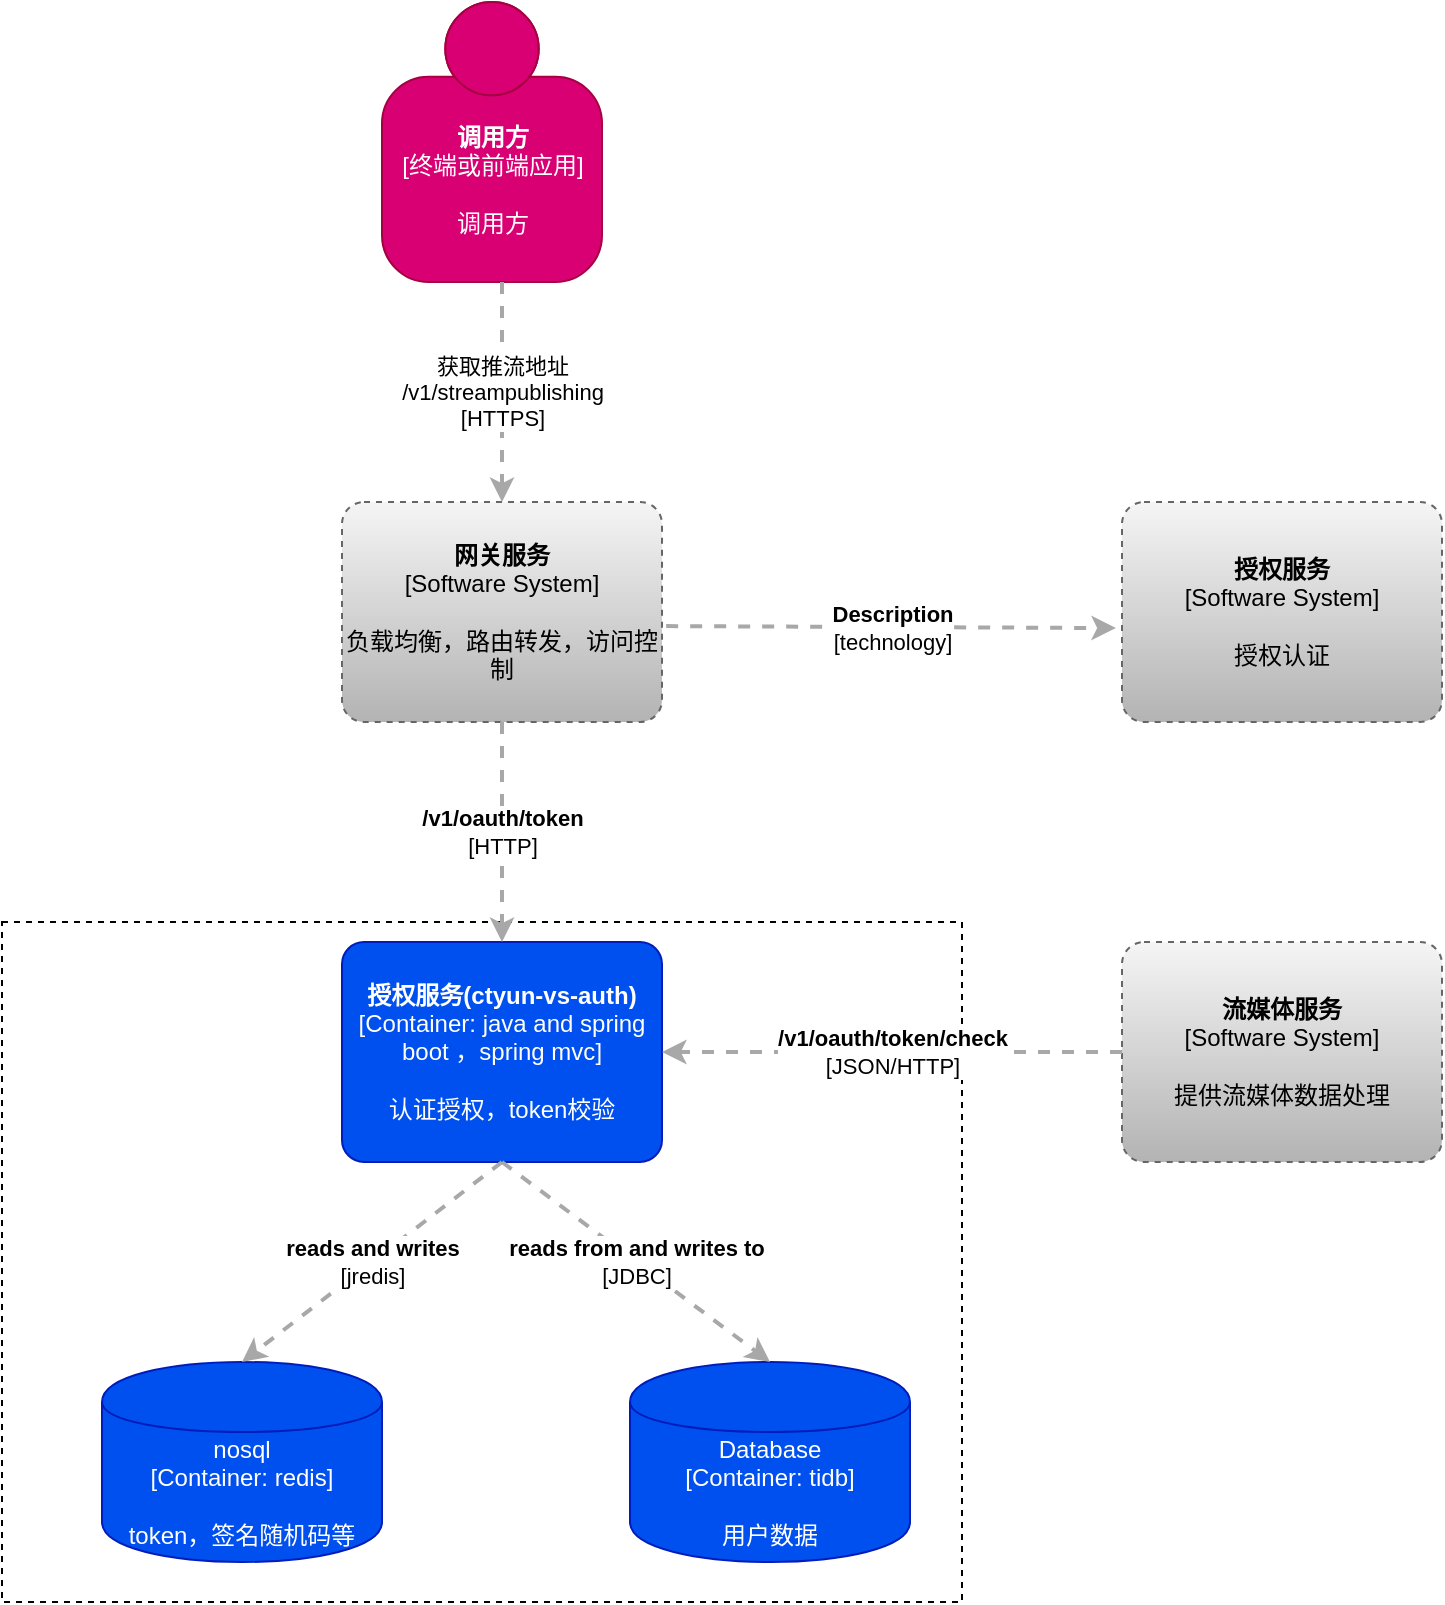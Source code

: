 <mxfile version="12.8.5" type="github">
  <diagram id="YbJOm5tBQaA_1KeSzeNw" name="第 1 页">
    <mxGraphModel dx="868" dy="1619" grid="1" gridSize="10" guides="1" tooltips="1" connect="1" arrows="1" fold="1" page="1" pageScale="1" pageWidth="827" pageHeight="1169" math="0" shadow="0">
      <root>
        <mxCell id="0" />
        <mxCell id="1" parent="0" />
        <mxCell id="GyoArOFM3hI2Chsj1lRG-1" value="&lt;div&gt;&lt;br&gt;&lt;/div&gt;&lt;div style=&quot;text-align: justify&quot;&gt;&lt;/div&gt;" style="rounded=0;whiteSpace=wrap;html=1;strokeWidth=1;dashed=1;align=left;" vertex="1" parent="1">
          <mxGeometry x="100" y="130" width="480" height="340" as="geometry" />
        </mxCell>
        <mxCell id="GyoArOFM3hI2Chsj1lRG-2" value="&lt;span&gt;Database&lt;/span&gt;&lt;div&gt;[Container: tidb]&lt;/div&gt;&lt;br&gt;&lt;div&gt;用户数据&lt;/div&gt;" style="shape=cylinder;whiteSpace=wrap;html=1;boundedLbl=1;rounded=0;labelBackgroundColor=none;fillColor=#0050ef;fontSize=12;fontColor=#ffffff;align=center;strokeColor=#001DBC;points=[[0.5,0,0],[1,0.25,0],[1,0.5,0],[1,0.75,0],[0.5,1,0],[0,0.75,0],[0,0.5,0],[0,0.25,0]];" vertex="1" parent="1">
          <mxGeometry x="414" y="350" width="140" height="100" as="geometry" />
        </mxCell>
        <mxCell id="GyoArOFM3hI2Chsj1lRG-3" value="&lt;b&gt;授权服务(ctyun-vs-auth)&lt;/b&gt;&lt;br&gt;&lt;div&gt;[Container:&amp;nbsp;&lt;span&gt;java and spring boot ，spring mvc&lt;/span&gt;&lt;span&gt;]&lt;/span&gt;&lt;/div&gt;&lt;br&gt;&lt;div&gt;认证授权，token校验&lt;/div&gt;" style="rounded=1;whiteSpace=wrap;html=1;labelBackgroundColor=none;fillColor=#0050ef;align=center;arcSize=10;strokeColor=#001DBC;points=[[0.25,0,0],[0.5,0,0],[0.75,0,0],[1,0.25,0],[1,0.5,0],[1,0.75,0],[0.75,1,0],[0.5,1,0],[0.25,1,0],[0,0.75,0],[0,0.5,0],[0,0.25,0]];fontColor=#ffffff;" vertex="1" parent="1">
          <mxGeometry x="270" y="140" width="160" height="110.0" as="geometry" />
        </mxCell>
        <mxCell id="GyoArOFM3hI2Chsj1lRG-4" value="&lt;b&gt;调用方&lt;/b&gt;&lt;br&gt;&lt;div&gt;[终端或前端应用]&lt;/div&gt;&lt;br&gt;&lt;div&gt;调用方&lt;/div&gt;" style="html=1;dashed=0;whitespace=wrap;fillColor=#d80073;strokeColor=#A50040;shape=mxgraph.c4.person;align=center;points=[[0.5,0,0],[1,0.5,0],[1,0.75,0],[0.75,1,0],[0.5,1,0],[0.25,1,0],[0,0.75,0],[0,0.5,0]];fontColor=#ffffff;" vertex="1" parent="1">
          <mxGeometry x="290" y="-330" width="110.0" height="140" as="geometry" />
        </mxCell>
        <mxCell id="GyoArOFM3hI2Chsj1lRG-5" value="&lt;span&gt;nosql&lt;/span&gt;&lt;div&gt;[Container: redis]&lt;/div&gt;&lt;br&gt;&lt;div&gt;token，签名随机码等&lt;/div&gt;" style="shape=cylinder;whiteSpace=wrap;html=1;boundedLbl=1;rounded=0;labelBackgroundColor=none;fillColor=#0050ef;fontSize=12;fontColor=#ffffff;align=center;strokeColor=#001DBC;points=[[0.5,0,0],[1,0.25,0],[1,0.5,0],[1,0.75,0],[0.5,1,0],[0,0.75,0],[0,0.5,0],[0,0.25,0]];" vertex="1" parent="1">
          <mxGeometry x="150" y="350" width="140" height="100" as="geometry" />
        </mxCell>
        <mxCell id="GyoArOFM3hI2Chsj1lRG-6" value="&lt;div style=&quot;text-align: left&quot;&gt;&lt;div style=&quot;text-align: center&quot;&gt;&lt;b&gt;reads from and writes to&lt;/b&gt;&lt;/div&gt;&lt;div style=&quot;text-align: center&quot;&gt;[JDBC]&lt;/div&gt;&lt;/div&gt;" style="edgeStyle=none;rounded=0;html=1;jettySize=auto;orthogonalLoop=1;strokeColor=#A8A8A8;strokeWidth=2;fontColor=#000000;jumpStyle=none;dashed=1;entryX=0.5;entryY=0;entryDx=0;entryDy=0;entryPerimeter=0;exitX=0.5;exitY=1;exitDx=0;exitDy=0;exitPerimeter=0;" edge="1" parent="1" source="GyoArOFM3hI2Chsj1lRG-3" target="GyoArOFM3hI2Chsj1lRG-2">
          <mxGeometry width="200" relative="1" as="geometry">
            <mxPoint x="380" y="290" as="sourcePoint" />
            <mxPoint x="580" y="290" as="targetPoint" />
          </mxGeometry>
        </mxCell>
        <mxCell id="GyoArOFM3hI2Chsj1lRG-7" value="&lt;div style=&quot;text-align: left&quot;&gt;&lt;div style=&quot;text-align: center&quot;&gt;&lt;b&gt;reads and writes&lt;/b&gt;&lt;/div&gt;&lt;div style=&quot;text-align: center&quot;&gt;[jredis]&lt;/div&gt;&lt;/div&gt;" style="edgeStyle=none;rounded=0;html=1;entryX=0.5;entryY=0;jettySize=auto;orthogonalLoop=1;strokeColor=#A8A8A8;strokeWidth=2;fontColor=#000000;jumpStyle=none;dashed=1;exitX=0.5;exitY=1;exitDx=0;exitDy=0;exitPerimeter=0;entryDx=0;entryDy=0;entryPerimeter=0;" edge="1" parent="1" source="GyoArOFM3hI2Chsj1lRG-3" target="GyoArOFM3hI2Chsj1lRG-5">
          <mxGeometry width="200" relative="1" as="geometry">
            <mxPoint x="60" y="260" as="sourcePoint" />
            <mxPoint x="260" y="260" as="targetPoint" />
          </mxGeometry>
        </mxCell>
        <mxCell id="GyoArOFM3hI2Chsj1lRG-8" value="&lt;b&gt;流媒体服务&lt;/b&gt;&lt;br&gt;&lt;div&gt;[Software System]&lt;/div&gt;&lt;br&gt;&lt;div&gt;提供流媒体数据处理&lt;/div&gt;" style="rounded=1;whiteSpace=wrap;html=1;labelBackgroundColor=none;fillColor=#f5f5f5;align=center;arcSize=10;strokeColor=#666666;points=[[0.25,0,0],[0.5,0,0],[0.75,0,0],[1,0.25,0],[1,0.5,0],[1,0.75,0],[0.75,1,0],[0.5,1,0],[0.25,1,0],[0,0.75,0],[0,0.5,0],[0,0.25,0]];dashed=1;gradientColor=#b3b3b3;" vertex="1" parent="1">
          <mxGeometry x="660" y="140" width="160" height="110.0" as="geometry" />
        </mxCell>
        <mxCell id="GyoArOFM3hI2Chsj1lRG-9" value="&lt;div style=&quot;text-align: left&quot;&gt;&lt;div style=&quot;text-align: center&quot;&gt;&lt;span style=&quot;font-size: 11px&quot;&gt;&lt;b&gt;/v1/oauth/token/check&lt;/b&gt;&lt;/span&gt;&lt;br&gt;&lt;/div&gt;&lt;div style=&quot;text-align: center&quot;&gt;[JSON/HTTP]&lt;/div&gt;&lt;/div&gt;" style="edgeStyle=none;rounded=0;html=1;jettySize=auto;orthogonalLoop=1;strokeColor=#A8A8A8;strokeWidth=2;fontColor=#000000;jumpStyle=none;dashed=1;exitX=0;exitY=0.5;exitDx=0;exitDy=0;exitPerimeter=0;entryX=1;entryY=0.5;entryDx=0;entryDy=0;entryPerimeter=0;" edge="1" parent="1" source="GyoArOFM3hI2Chsj1lRG-8" target="GyoArOFM3hI2Chsj1lRG-3">
          <mxGeometry width="200" relative="1" as="geometry">
            <mxPoint x="660" y="380" as="sourcePoint" />
            <mxPoint x="630" y="310" as="targetPoint" />
          </mxGeometry>
        </mxCell>
        <mxCell id="GyoArOFM3hI2Chsj1lRG-10" value="&lt;b&gt;网关服务&lt;/b&gt;&lt;br&gt;&lt;div&gt;[Software System]&lt;/div&gt;&lt;br&gt;&lt;div&gt;负载均衡，路由转发，访问控制&lt;/div&gt;" style="rounded=1;whiteSpace=wrap;html=1;labelBackgroundColor=none;fillColor=#f5f5f5;align=center;arcSize=10;strokeColor=#666666;points=[[0.25,0,0],[0.5,0,0],[0.75,0,0],[1,0.25,0],[1,0.5,0],[1,0.75,0],[0.75,1,0],[0.5,1,0],[0.25,1,0],[0,0.75,0],[0,0.5,0],[0,0.25,0]];dashed=1;gradientColor=#b3b3b3;" vertex="1" parent="1">
          <mxGeometry x="270" y="-80" width="160" height="110.0" as="geometry" />
        </mxCell>
        <mxCell id="GyoArOFM3hI2Chsj1lRG-11" value="&lt;div style=&quot;text-align: left&quot;&gt;&lt;div style=&quot;text-align: center&quot;&gt;&lt;div&gt;获取推流地址&lt;/div&gt;&lt;div&gt;/v1/streampublishing&lt;/div&gt;&lt;/div&gt;&lt;div style=&quot;text-align: center&quot;&gt;[HTTPS]&lt;/div&gt;&lt;/div&gt;" style="edgeStyle=none;rounded=0;html=1;entryX=0.5;entryY=0;jettySize=auto;orthogonalLoop=1;strokeColor=#A8A8A8;strokeWidth=2;fontColor=#000000;jumpStyle=none;dashed=1;entryDx=0;entryDy=0;entryPerimeter=0;" edge="1" parent="1" target="GyoArOFM3hI2Chsj1lRG-10">
          <mxGeometry width="200" relative="1" as="geometry">
            <mxPoint x="350" y="-190" as="sourcePoint" />
            <mxPoint x="550" y="-190" as="targetPoint" />
          </mxGeometry>
        </mxCell>
        <mxCell id="GyoArOFM3hI2Chsj1lRG-12" value="&lt;div style=&quot;text-align: left&quot;&gt;&lt;div style=&quot;text-align: center&quot;&gt;&lt;b&gt;/v1/oauth/token&lt;/b&gt;&lt;br&gt;&lt;/div&gt;&lt;div style=&quot;text-align: center&quot;&gt;[HTTP]&lt;/div&gt;&lt;/div&gt;" style="edgeStyle=none;rounded=0;html=1;jettySize=auto;orthogonalLoop=1;strokeColor=#A8A8A8;strokeWidth=2;fontColor=#000000;jumpStyle=none;dashed=1;exitX=0.5;exitY=1;exitDx=0;exitDy=0;exitPerimeter=0;" edge="1" parent="1" source="GyoArOFM3hI2Chsj1lRG-10" target="GyoArOFM3hI2Chsj1lRG-3">
          <mxGeometry width="200" relative="1" as="geometry">
            <mxPoint x="350" y="80" as="sourcePoint" />
            <mxPoint x="550" y="80" as="targetPoint" />
          </mxGeometry>
        </mxCell>
        <mxCell id="GyoArOFM3hI2Chsj1lRG-13" value="&lt;b&gt;授权服务&lt;/b&gt;&lt;br&gt;&lt;div&gt;[Software System]&lt;/div&gt;&lt;br&gt;&lt;div&gt;授权认证&lt;/div&gt;" style="rounded=1;whiteSpace=wrap;html=1;labelBackgroundColor=none;fillColor=#f5f5f5;align=center;arcSize=10;strokeColor=#666666;points=[[0.25,0,0],[0.5,0,0],[0.75,0,0],[1,0.25,0],[1,0.5,0],[1,0.75,0],[0.75,1,0],[0.5,1,0],[0.25,1,0],[0,0.75,0],[0,0.5,0],[0,0.25,0]];dashed=1;gradientColor=#b3b3b3;" vertex="1" parent="1">
          <mxGeometry x="660" y="-80" width="160" height="110.0" as="geometry" />
        </mxCell>
        <mxCell id="GyoArOFM3hI2Chsj1lRG-14" value="&lt;div style=&quot;text-align: left&quot;&gt;&lt;div style=&quot;text-align: center&quot;&gt;&lt;b&gt;Description&lt;/b&gt;&lt;/div&gt;&lt;div style=&quot;text-align: center&quot;&gt;[technology]&lt;/div&gt;&lt;/div&gt;" style="edgeStyle=none;rounded=0;html=1;entryX=-0.019;entryY=0.573;jettySize=auto;orthogonalLoop=1;strokeColor=#A8A8A8;strokeWidth=2;fontColor=#000000;jumpStyle=none;dashed=1;exitX=1.013;exitY=0.564;exitDx=0;exitDy=0;exitPerimeter=0;entryDx=0;entryDy=0;entryPerimeter=0;" edge="1" parent="1" source="GyoArOFM3hI2Chsj1lRG-10" target="GyoArOFM3hI2Chsj1lRG-13">
          <mxGeometry width="200" relative="1" as="geometry">
            <mxPoint x="480" y="-30" as="sourcePoint" />
            <mxPoint x="630" y="-20" as="targetPoint" />
          </mxGeometry>
        </mxCell>
      </root>
    </mxGraphModel>
  </diagram>
</mxfile>
